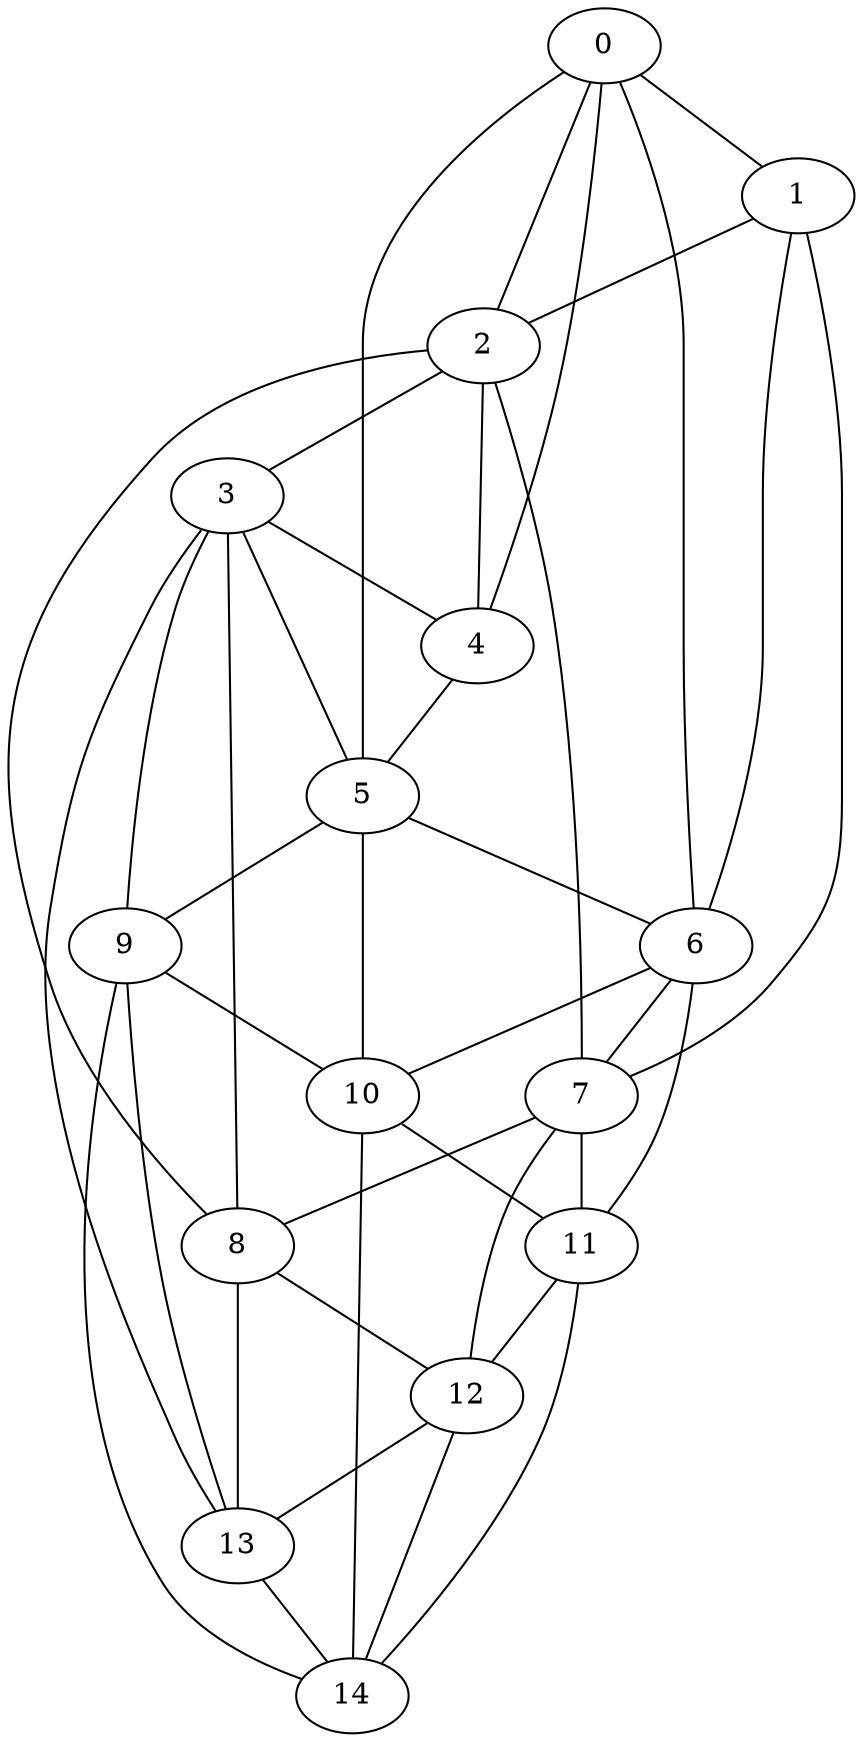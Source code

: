 graph g {0;1;2;3;4;5;6;7;8;9;10;11;12;13;14;0 -- 1;0 -- 2;0 -- 4;0 -- 5;0 -- 6;1 -- 2;1 -- 6;1 -- 7;2 -- 3;2 -- 4;2 -- 7;2 -- 8;3 -- 4;3 -- 5;3 -- 8;3 -- 9;3 -- 13;4 -- 5;5 -- 6;5 -- 9;5 -- 10;6 -- 7;6 -- 10;6 -- 11;7 -- 8;7 -- 11;7 -- 12;8 -- 12;8 -- 13;9 -- 10;9 -- 13;9 -- 14;10 -- 11;10 -- 14;11 -- 12;11 -- 14;12 -- 13;12 -- 14;13 -- 14;}